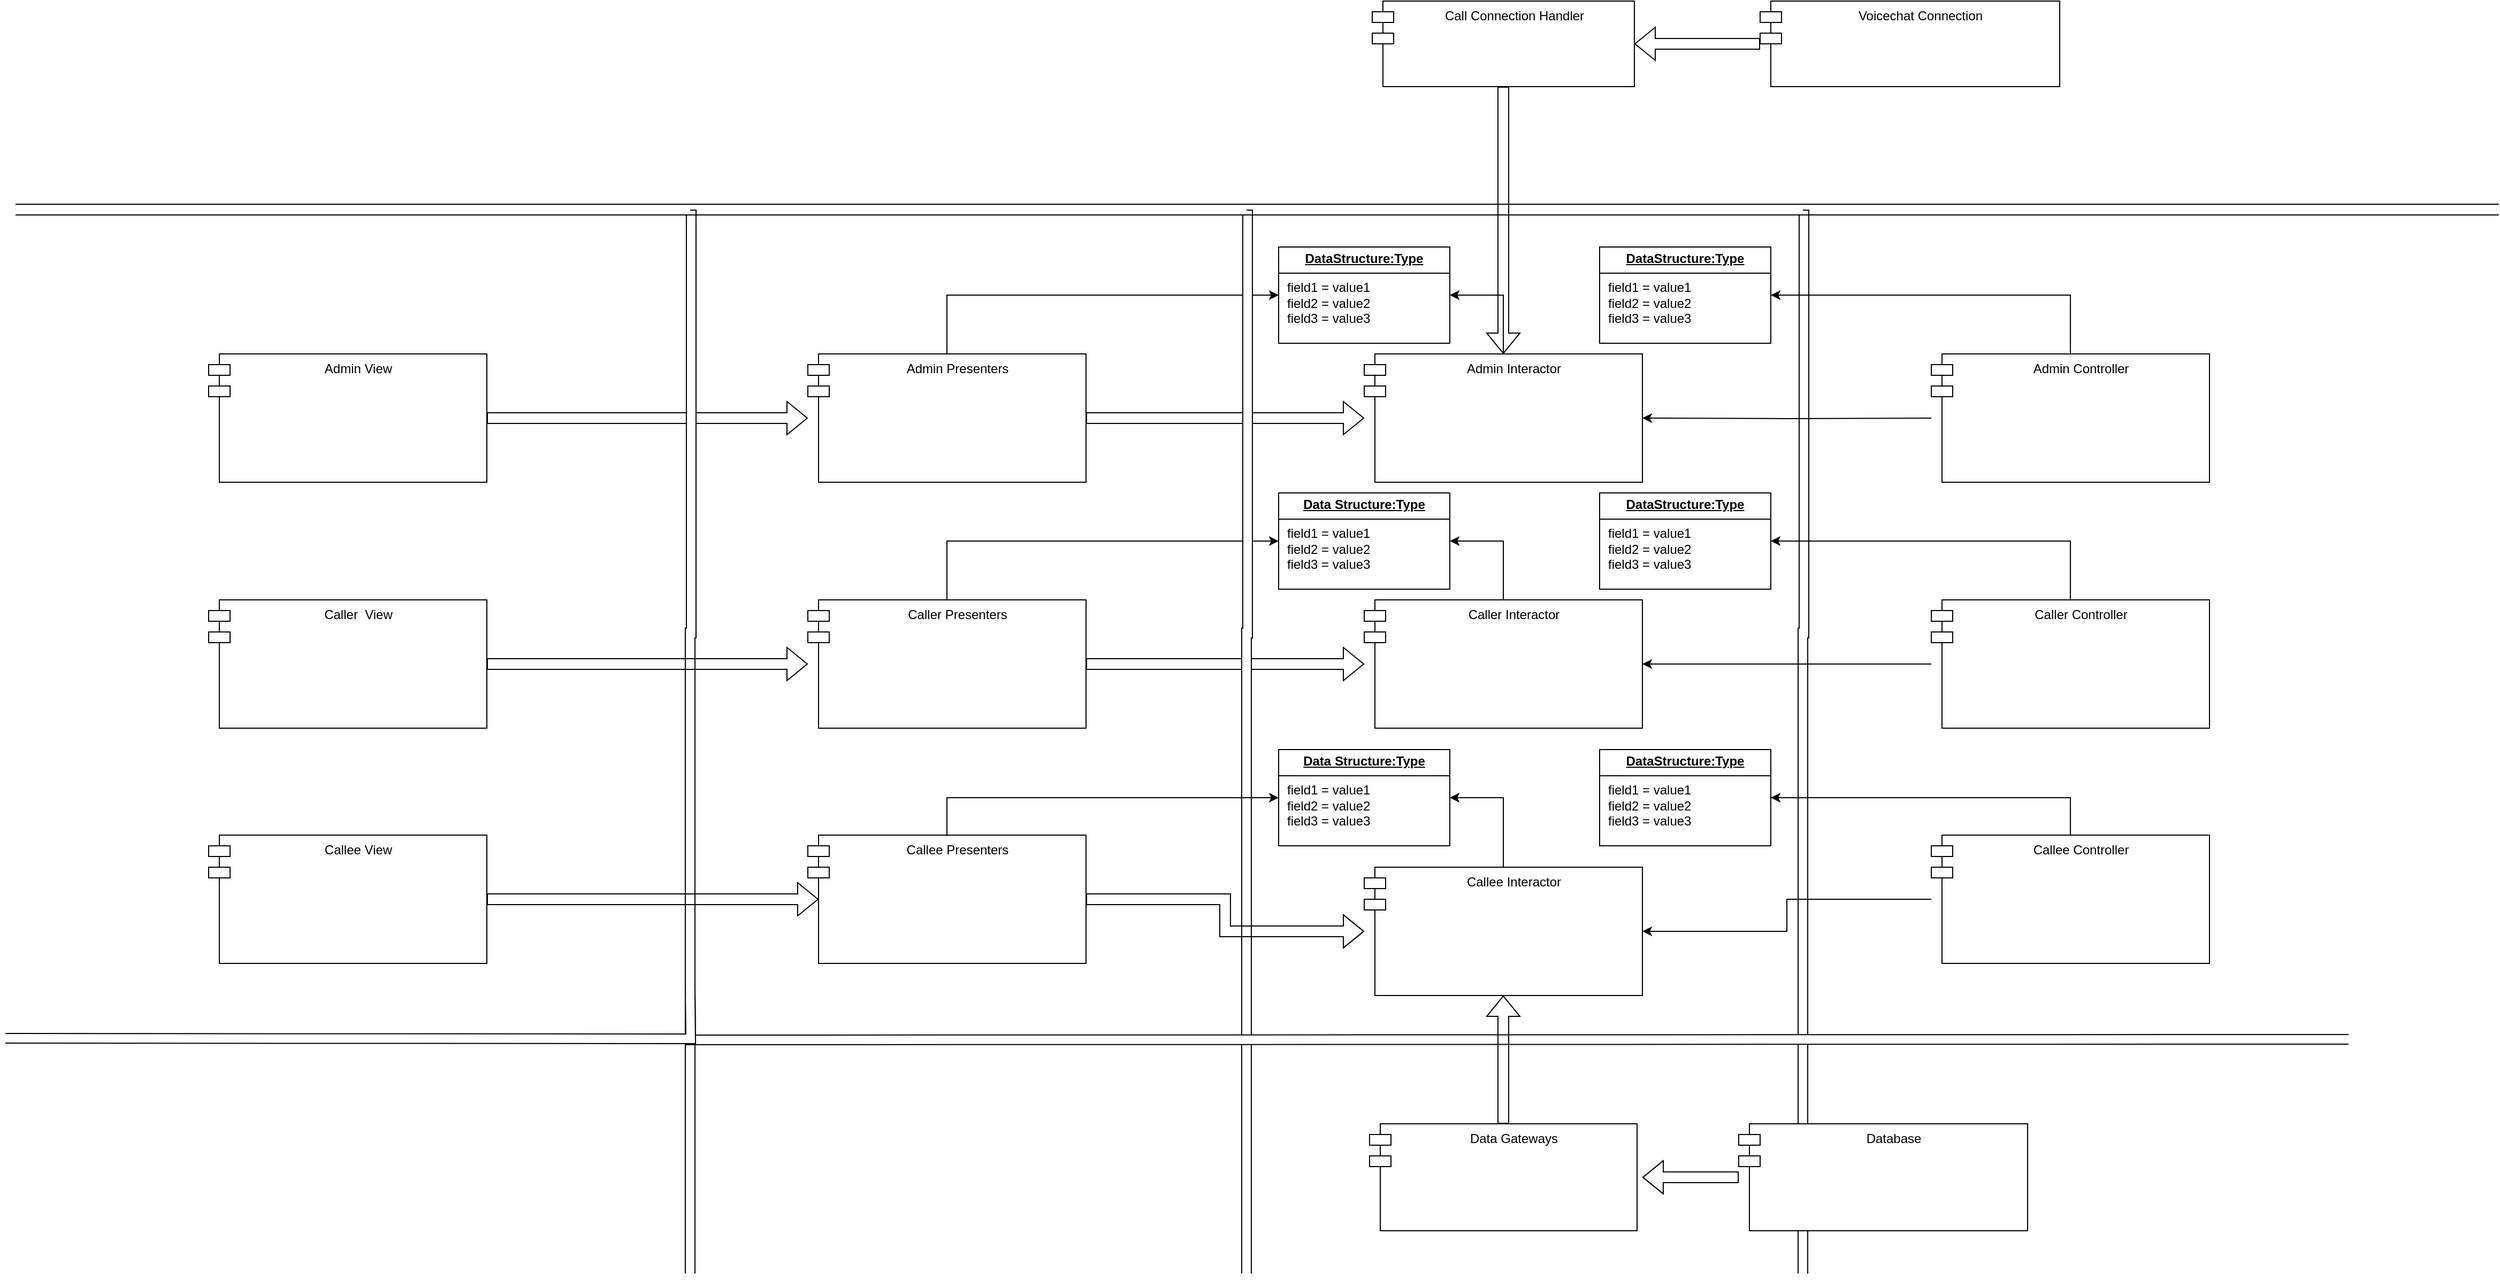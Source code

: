 <mxfile version="24.7.6">
  <diagram name="Page-1" id="tzbsYW9UCMJvGbDcSOl4">
    <mxGraphModel dx="5212" dy="5676" grid="1" gridSize="10" guides="1" tooltips="1" connect="1" arrows="1" fold="1" page="1" pageScale="1" pageWidth="3300" pageHeight="4681" math="0" shadow="0">
      <root>
        <mxCell id="0" />
        <mxCell id="1" parent="0" />
        <mxCell id="rMiLLmkstOH5KNfmA0AR-43" style="edgeStyle=orthogonalEdgeStyle;rounded=0;orthogonalLoop=1;jettySize=auto;html=1;shape=flexArrow;" edge="1" parent="1" source="rMiLLmkstOH5KNfmA0AR-1" target="rMiLLmkstOH5KNfmA0AR-5">
          <mxGeometry relative="1" as="geometry" />
        </mxCell>
        <mxCell id="rMiLLmkstOH5KNfmA0AR-1" value="Admin View" style="shape=module;align=left;spacingLeft=20;align=center;verticalAlign=top;whiteSpace=wrap;html=1;" vertex="1" parent="1">
          <mxGeometry x="190" y="70" width="260" height="120" as="geometry" />
        </mxCell>
        <mxCell id="rMiLLmkstOH5KNfmA0AR-2" value="" style="shape=filledEdge;curved=0;rounded=0;fixDash=1;endArrow=none;strokeWidth=10;fillColor=#ffffff;edgeStyle=orthogonalEdgeStyle;html=1;" edge="1" parent="1">
          <mxGeometry width="60" height="40" relative="1" as="geometry">
            <mxPoint x="640" y="930" as="sourcePoint" />
            <mxPoint x="640" y="-60" as="targetPoint" />
            <Array as="points">
              <mxPoint x="641" y="331" />
              <mxPoint x="641" y="-60" />
            </Array>
          </mxGeometry>
        </mxCell>
        <mxCell id="rMiLLmkstOH5KNfmA0AR-44" style="edgeStyle=orthogonalEdgeStyle;rounded=0;orthogonalLoop=1;jettySize=auto;html=1;shape=flexArrow;" edge="1" parent="1" source="rMiLLmkstOH5KNfmA0AR-3" target="rMiLLmkstOH5KNfmA0AR-6">
          <mxGeometry relative="1" as="geometry" />
        </mxCell>
        <mxCell id="rMiLLmkstOH5KNfmA0AR-3" value="Caller&amp;nbsp; View" style="shape=module;align=left;spacingLeft=20;align=center;verticalAlign=top;whiteSpace=wrap;html=1;" vertex="1" parent="1">
          <mxGeometry x="190" y="300" width="260" height="120" as="geometry" />
        </mxCell>
        <mxCell id="rMiLLmkstOH5KNfmA0AR-4" value="Callee View" style="shape=module;align=left;spacingLeft=20;align=center;verticalAlign=top;whiteSpace=wrap;html=1;" vertex="1" parent="1">
          <mxGeometry x="190" y="520" width="260" height="120" as="geometry" />
        </mxCell>
        <mxCell id="rMiLLmkstOH5KNfmA0AR-32" style="edgeStyle=orthogonalEdgeStyle;rounded=0;orthogonalLoop=1;jettySize=auto;html=1;shape=flexArrow;" edge="1" parent="1" source="rMiLLmkstOH5KNfmA0AR-5" target="rMiLLmkstOH5KNfmA0AR-9">
          <mxGeometry relative="1" as="geometry" />
        </mxCell>
        <mxCell id="rMiLLmkstOH5KNfmA0AR-38" style="edgeStyle=orthogonalEdgeStyle;rounded=0;orthogonalLoop=1;jettySize=auto;html=1;entryX=0;entryY=0.5;entryDx=0;entryDy=0;exitX=0.5;exitY=0;exitDx=0;exitDy=0;" edge="1" parent="1" source="rMiLLmkstOH5KNfmA0AR-5" target="rMiLLmkstOH5KNfmA0AR-22">
          <mxGeometry relative="1" as="geometry" />
        </mxCell>
        <mxCell id="rMiLLmkstOH5KNfmA0AR-5" value="Admin Presenters" style="shape=module;align=left;spacingLeft=20;align=center;verticalAlign=top;whiteSpace=wrap;html=1;" vertex="1" parent="1">
          <mxGeometry x="750" y="70" width="260" height="120" as="geometry" />
        </mxCell>
        <mxCell id="rMiLLmkstOH5KNfmA0AR-33" style="edgeStyle=orthogonalEdgeStyle;rounded=0;orthogonalLoop=1;jettySize=auto;html=1;shape=flexArrow;" edge="1" parent="1" source="rMiLLmkstOH5KNfmA0AR-6" target="rMiLLmkstOH5KNfmA0AR-10">
          <mxGeometry relative="1" as="geometry" />
        </mxCell>
        <mxCell id="rMiLLmkstOH5KNfmA0AR-40" style="edgeStyle=orthogonalEdgeStyle;rounded=0;orthogonalLoop=1;jettySize=auto;html=1;entryX=0;entryY=0.5;entryDx=0;entryDy=0;exitX=0.5;exitY=0;exitDx=0;exitDy=0;" edge="1" parent="1" source="rMiLLmkstOH5KNfmA0AR-6" target="rMiLLmkstOH5KNfmA0AR-21">
          <mxGeometry relative="1" as="geometry" />
        </mxCell>
        <mxCell id="rMiLLmkstOH5KNfmA0AR-6" value="Caller Presenters" style="shape=module;align=left;spacingLeft=20;align=center;verticalAlign=top;whiteSpace=wrap;html=1;" vertex="1" parent="1">
          <mxGeometry x="750" y="300" width="260" height="120" as="geometry" />
        </mxCell>
        <mxCell id="rMiLLmkstOH5KNfmA0AR-8" value="" style="shape=filledEdge;curved=0;rounded=0;fixDash=1;endArrow=none;strokeWidth=10;fillColor=#ffffff;edgeStyle=orthogonalEdgeStyle;html=1;" edge="1" parent="1">
          <mxGeometry width="60" height="40" relative="1" as="geometry">
            <mxPoint x="1160" y="930" as="sourcePoint" />
            <mxPoint x="1160" y="-60" as="targetPoint" />
            <Array as="points">
              <mxPoint x="1161" y="331" />
              <mxPoint x="1161" y="-60" />
            </Array>
          </mxGeometry>
        </mxCell>
        <mxCell id="rMiLLmkstOH5KNfmA0AR-34" style="edgeStyle=orthogonalEdgeStyle;rounded=0;orthogonalLoop=1;jettySize=auto;html=1;shape=flexArrow;" edge="1" parent="1" source="rMiLLmkstOH5KNfmA0AR-7" target="rMiLLmkstOH5KNfmA0AR-11">
          <mxGeometry relative="1" as="geometry" />
        </mxCell>
        <mxCell id="rMiLLmkstOH5KNfmA0AR-42" style="edgeStyle=orthogonalEdgeStyle;rounded=0;orthogonalLoop=1;jettySize=auto;html=1;entryX=0;entryY=0.5;entryDx=0;entryDy=0;exitX=0.5;exitY=0;exitDx=0;exitDy=0;" edge="1" parent="1" source="rMiLLmkstOH5KNfmA0AR-7" target="rMiLLmkstOH5KNfmA0AR-20">
          <mxGeometry relative="1" as="geometry" />
        </mxCell>
        <mxCell id="rMiLLmkstOH5KNfmA0AR-7" value="Callee Presenters" style="shape=module;align=left;spacingLeft=20;align=center;verticalAlign=top;whiteSpace=wrap;html=1;" vertex="1" parent="1">
          <mxGeometry x="750" y="520" width="260" height="120" as="geometry" />
        </mxCell>
        <mxCell id="rMiLLmkstOH5KNfmA0AR-35" style="edgeStyle=orthogonalEdgeStyle;rounded=0;orthogonalLoop=1;jettySize=auto;html=1;entryX=1;entryY=0.5;entryDx=0;entryDy=0;" edge="1" parent="1" source="rMiLLmkstOH5KNfmA0AR-9" target="rMiLLmkstOH5KNfmA0AR-22">
          <mxGeometry relative="1" as="geometry">
            <mxPoint x="1360" y="20" as="targetPoint" />
          </mxGeometry>
        </mxCell>
        <mxCell id="rMiLLmkstOH5KNfmA0AR-9" value="Admin Interactor" style="shape=module;align=left;spacingLeft=20;align=center;verticalAlign=top;whiteSpace=wrap;html=1;" vertex="1" parent="1">
          <mxGeometry x="1270" y="70" width="260" height="120" as="geometry" />
        </mxCell>
        <mxCell id="rMiLLmkstOH5KNfmA0AR-39" style="edgeStyle=orthogonalEdgeStyle;rounded=0;orthogonalLoop=1;jettySize=auto;html=1;entryX=1;entryY=0.5;entryDx=0;entryDy=0;" edge="1" parent="1" source="rMiLLmkstOH5KNfmA0AR-10" target="rMiLLmkstOH5KNfmA0AR-21">
          <mxGeometry relative="1" as="geometry" />
        </mxCell>
        <mxCell id="rMiLLmkstOH5KNfmA0AR-10" value="Caller Interactor" style="shape=module;align=left;spacingLeft=20;align=center;verticalAlign=top;whiteSpace=wrap;html=1;" vertex="1" parent="1">
          <mxGeometry x="1270" y="300" width="260" height="120" as="geometry" />
        </mxCell>
        <mxCell id="rMiLLmkstOH5KNfmA0AR-41" style="edgeStyle=orthogonalEdgeStyle;rounded=0;orthogonalLoop=1;jettySize=auto;html=1;entryX=1;entryY=0.5;entryDx=0;entryDy=0;" edge="1" parent="1" source="rMiLLmkstOH5KNfmA0AR-11" target="rMiLLmkstOH5KNfmA0AR-20">
          <mxGeometry relative="1" as="geometry" />
        </mxCell>
        <mxCell id="rMiLLmkstOH5KNfmA0AR-11" value="Callee Interactor" style="shape=module;align=left;spacingLeft=20;align=center;verticalAlign=top;whiteSpace=wrap;html=1;" vertex="1" parent="1">
          <mxGeometry x="1270" y="550" width="260" height="120" as="geometry" />
        </mxCell>
        <mxCell id="rMiLLmkstOH5KNfmA0AR-12" value="" style="shape=filledEdge;curved=0;rounded=0;fixDash=1;endArrow=none;strokeWidth=10;fillColor=#ffffff;edgeStyle=orthogonalEdgeStyle;html=1;" edge="1" parent="1">
          <mxGeometry width="60" height="40" relative="1" as="geometry">
            <mxPoint x="1680" y="930" as="sourcePoint" />
            <mxPoint x="1680" y="-60" as="targetPoint" />
            <Array as="points">
              <mxPoint x="1681" y="331" />
              <mxPoint x="1681" y="-60" />
            </Array>
          </mxGeometry>
        </mxCell>
        <mxCell id="rMiLLmkstOH5KNfmA0AR-26" style="edgeStyle=orthogonalEdgeStyle;rounded=0;orthogonalLoop=1;jettySize=auto;html=1;entryX=1;entryY=0.5;entryDx=0;entryDy=0;exitX=0.5;exitY=0;exitDx=0;exitDy=0;" edge="1" parent="1" source="rMiLLmkstOH5KNfmA0AR-13" target="rMiLLmkstOH5KNfmA0AR-23">
          <mxGeometry relative="1" as="geometry" />
        </mxCell>
        <mxCell id="rMiLLmkstOH5KNfmA0AR-27" style="edgeStyle=orthogonalEdgeStyle;rounded=0;orthogonalLoop=1;jettySize=auto;html=1;entryX=1;entryY=0.5;entryDx=0;entryDy=0;" edge="1" parent="1" target="rMiLLmkstOH5KNfmA0AR-9">
          <mxGeometry relative="1" as="geometry">
            <mxPoint x="1800" y="130" as="sourcePoint" />
          </mxGeometry>
        </mxCell>
        <mxCell id="rMiLLmkstOH5KNfmA0AR-13" value="Admin Controller" style="shape=module;align=left;spacingLeft=20;align=center;verticalAlign=top;whiteSpace=wrap;html=1;" vertex="1" parent="1">
          <mxGeometry x="1800" y="70" width="260" height="120" as="geometry" />
        </mxCell>
        <mxCell id="rMiLLmkstOH5KNfmA0AR-28" style="edgeStyle=orthogonalEdgeStyle;rounded=0;orthogonalLoop=1;jettySize=auto;html=1;entryX=1;entryY=0.5;entryDx=0;entryDy=0;exitX=0.5;exitY=0;exitDx=0;exitDy=0;" edge="1" parent="1" source="rMiLLmkstOH5KNfmA0AR-14" target="rMiLLmkstOH5KNfmA0AR-24">
          <mxGeometry relative="1" as="geometry" />
        </mxCell>
        <mxCell id="rMiLLmkstOH5KNfmA0AR-29" style="edgeStyle=orthogonalEdgeStyle;rounded=0;orthogonalLoop=1;jettySize=auto;html=1;" edge="1" parent="1" source="rMiLLmkstOH5KNfmA0AR-14" target="rMiLLmkstOH5KNfmA0AR-10">
          <mxGeometry relative="1" as="geometry" />
        </mxCell>
        <mxCell id="rMiLLmkstOH5KNfmA0AR-14" value="Caller Controller" style="shape=module;align=left;spacingLeft=20;align=center;verticalAlign=top;whiteSpace=wrap;html=1;" vertex="1" parent="1">
          <mxGeometry x="1800" y="300" width="260" height="120" as="geometry" />
        </mxCell>
        <mxCell id="rMiLLmkstOH5KNfmA0AR-30" style="edgeStyle=orthogonalEdgeStyle;rounded=0;orthogonalLoop=1;jettySize=auto;html=1;entryX=1;entryY=0.5;entryDx=0;entryDy=0;exitX=0.5;exitY=0;exitDx=0;exitDy=0;" edge="1" parent="1" source="rMiLLmkstOH5KNfmA0AR-15" target="rMiLLmkstOH5KNfmA0AR-25">
          <mxGeometry relative="1" as="geometry" />
        </mxCell>
        <mxCell id="rMiLLmkstOH5KNfmA0AR-31" style="edgeStyle=orthogonalEdgeStyle;rounded=0;orthogonalLoop=1;jettySize=auto;html=1;entryX=1;entryY=0.5;entryDx=0;entryDy=0;" edge="1" parent="1" source="rMiLLmkstOH5KNfmA0AR-15" target="rMiLLmkstOH5KNfmA0AR-11">
          <mxGeometry relative="1" as="geometry" />
        </mxCell>
        <mxCell id="rMiLLmkstOH5KNfmA0AR-15" value="Callee Controller" style="shape=module;align=left;spacingLeft=20;align=center;verticalAlign=top;whiteSpace=wrap;html=1;" vertex="1" parent="1">
          <mxGeometry x="1800" y="520" width="260" height="120" as="geometry" />
        </mxCell>
        <mxCell id="rMiLLmkstOH5KNfmA0AR-16" value="" style="shape=filledEdge;curved=0;rounded=0;fixDash=1;endArrow=none;strokeWidth=10;fillColor=#ffffff;edgeStyle=orthogonalEdgeStyle;html=1;" edge="1" parent="1">
          <mxGeometry width="60" height="40" relative="1" as="geometry">
            <mxPoint x="2190" y="711" as="sourcePoint" />
            <mxPoint x="640" y="660" as="targetPoint" />
          </mxGeometry>
        </mxCell>
        <mxCell id="rMiLLmkstOH5KNfmA0AR-17" value="" style="shape=filledEdge;curved=0;rounded=0;fixDash=1;endArrow=none;strokeWidth=10;fillColor=#ffffff;edgeStyle=orthogonalEdgeStyle;html=1;" edge="1" parent="1">
          <mxGeometry width="60" height="40" relative="1" as="geometry">
            <mxPoint y="710" as="sourcePoint" />
            <mxPoint x="640" y="670" as="targetPoint" />
          </mxGeometry>
        </mxCell>
        <mxCell id="rMiLLmkstOH5KNfmA0AR-20" value="&lt;p style=&quot;margin:0px;margin-top:4px;text-align:center;text-decoration:underline;&quot;&gt;&lt;b&gt;Data Structure:Type&lt;/b&gt;&lt;/p&gt;&lt;hr size=&quot;1&quot; style=&quot;border-style:solid;&quot;&gt;&lt;p style=&quot;margin:0px;margin-left:8px;&quot;&gt;field1 = value1&lt;br&gt;field2 = value2&lt;br&gt;field3 = value3&lt;/p&gt;" style="verticalAlign=top;align=left;overflow=fill;html=1;whiteSpace=wrap;" vertex="1" parent="1">
          <mxGeometry x="1190" y="440" width="160" height="90" as="geometry" />
        </mxCell>
        <mxCell id="rMiLLmkstOH5KNfmA0AR-21" value="&lt;p style=&quot;margin:0px;margin-top:4px;text-align:center;text-decoration:underline;&quot;&gt;&lt;b&gt;Data Structure:Type&lt;/b&gt;&lt;/p&gt;&lt;hr size=&quot;1&quot; style=&quot;border-style:solid;&quot;&gt;&lt;p style=&quot;margin:0px;margin-left:8px;&quot;&gt;field1 = value1&lt;br&gt;field2 = value2&lt;br&gt;field3 = value3&lt;/p&gt;" style="verticalAlign=top;align=left;overflow=fill;html=1;whiteSpace=wrap;" vertex="1" parent="1">
          <mxGeometry x="1190" y="200" width="160" height="90" as="geometry" />
        </mxCell>
        <mxCell id="rMiLLmkstOH5KNfmA0AR-22" value="&lt;p style=&quot;margin:0px;margin-top:4px;text-align:center;text-decoration:underline;&quot;&gt;&lt;b&gt;DataStructure:Type&lt;/b&gt;&lt;/p&gt;&lt;hr size=&quot;1&quot; style=&quot;border-style:solid;&quot;&gt;&lt;p style=&quot;margin:0px;margin-left:8px;&quot;&gt;field1 = value1&lt;br&gt;field2 = value2&lt;br&gt;field3 = value3&lt;/p&gt;" style="verticalAlign=top;align=left;overflow=fill;html=1;whiteSpace=wrap;" vertex="1" parent="1">
          <mxGeometry x="1190" y="-30" width="160" height="90" as="geometry" />
        </mxCell>
        <mxCell id="rMiLLmkstOH5KNfmA0AR-23" value="&lt;p style=&quot;margin:0px;margin-top:4px;text-align:center;text-decoration:underline;&quot;&gt;&lt;b&gt;DataStructure:Type&lt;/b&gt;&lt;/p&gt;&lt;hr size=&quot;1&quot; style=&quot;border-style:solid;&quot;&gt;&lt;p style=&quot;margin:0px;margin-left:8px;&quot;&gt;field1 = value1&lt;br&gt;field2 = value2&lt;br&gt;field3 = value3&lt;/p&gt;" style="verticalAlign=top;align=left;overflow=fill;html=1;whiteSpace=wrap;" vertex="1" parent="1">
          <mxGeometry x="1490" y="-30" width="160" height="90" as="geometry" />
        </mxCell>
        <mxCell id="rMiLLmkstOH5KNfmA0AR-24" value="&lt;p style=&quot;margin:0px;margin-top:4px;text-align:center;text-decoration:underline;&quot;&gt;&lt;b&gt;DataStructure:Type&lt;/b&gt;&lt;/p&gt;&lt;hr size=&quot;1&quot; style=&quot;border-style:solid;&quot;&gt;&lt;p style=&quot;margin:0px;margin-left:8px;&quot;&gt;field1 = value1&lt;br&gt;field2 = value2&lt;br&gt;field3 = value3&lt;/p&gt;" style="verticalAlign=top;align=left;overflow=fill;html=1;whiteSpace=wrap;" vertex="1" parent="1">
          <mxGeometry x="1490" y="200" width="160" height="90" as="geometry" />
        </mxCell>
        <mxCell id="rMiLLmkstOH5KNfmA0AR-25" value="&lt;p style=&quot;margin:0px;margin-top:4px;text-align:center;text-decoration:underline;&quot;&gt;&lt;b&gt;DataStructure:Type&lt;/b&gt;&lt;/p&gt;&lt;hr size=&quot;1&quot; style=&quot;border-style:solid;&quot;&gt;&lt;p style=&quot;margin:0px;margin-left:8px;&quot;&gt;field1 = value1&lt;br&gt;field2 = value2&lt;br&gt;field3 = value3&lt;/p&gt;" style="verticalAlign=top;align=left;overflow=fill;html=1;whiteSpace=wrap;" vertex="1" parent="1">
          <mxGeometry x="1490" y="440" width="160" height="90" as="geometry" />
        </mxCell>
        <mxCell id="rMiLLmkstOH5KNfmA0AR-45" style="edgeStyle=orthogonalEdgeStyle;rounded=0;orthogonalLoop=1;jettySize=auto;html=1;entryX=0;entryY=0.5;entryDx=10;entryDy=0;entryPerimeter=0;shape=flexArrow;" edge="1" parent="1" source="rMiLLmkstOH5KNfmA0AR-4" target="rMiLLmkstOH5KNfmA0AR-7">
          <mxGeometry relative="1" as="geometry" />
        </mxCell>
        <mxCell id="rMiLLmkstOH5KNfmA0AR-47" style="edgeStyle=orthogonalEdgeStyle;rounded=0;orthogonalLoop=1;jettySize=auto;html=1;entryX=0.5;entryY=1;entryDx=0;entryDy=0;shape=flexArrow;" edge="1" parent="1" source="rMiLLmkstOH5KNfmA0AR-46" target="rMiLLmkstOH5KNfmA0AR-11">
          <mxGeometry relative="1" as="geometry" />
        </mxCell>
        <mxCell id="rMiLLmkstOH5KNfmA0AR-46" value="Data Gateways" style="shape=module;align=left;spacingLeft=20;align=center;verticalAlign=top;whiteSpace=wrap;html=1;" vertex="1" parent="1">
          <mxGeometry x="1275" y="790" width="250" height="100" as="geometry" />
        </mxCell>
        <mxCell id="rMiLLmkstOH5KNfmA0AR-49" style="edgeStyle=orthogonalEdgeStyle;rounded=0;orthogonalLoop=1;jettySize=auto;html=1;shape=flexArrow;" edge="1" parent="1" source="rMiLLmkstOH5KNfmA0AR-48">
          <mxGeometry relative="1" as="geometry">
            <mxPoint x="1530" y="840" as="targetPoint" />
          </mxGeometry>
        </mxCell>
        <mxCell id="rMiLLmkstOH5KNfmA0AR-48" value="Database" style="shape=module;align=left;spacingLeft=20;align=center;verticalAlign=top;whiteSpace=wrap;html=1;" vertex="1" parent="1">
          <mxGeometry x="1620" y="790" width="270" height="100" as="geometry" />
        </mxCell>
        <mxCell id="rMiLLmkstOH5KNfmA0AR-50" value="" style="shape=partialRectangle;whiteSpace=wrap;html=1;left=0;right=0;fillColor=none;" vertex="1" parent="1">
          <mxGeometry x="10" y="-70" width="2320" height="10" as="geometry" />
        </mxCell>
        <mxCell id="rMiLLmkstOH5KNfmA0AR-55" style="edgeStyle=orthogonalEdgeStyle;rounded=0;orthogonalLoop=1;jettySize=auto;html=1;shape=flexArrow;" edge="1" parent="1" source="rMiLLmkstOH5KNfmA0AR-54" target="rMiLLmkstOH5KNfmA0AR-9">
          <mxGeometry relative="1" as="geometry" />
        </mxCell>
        <mxCell id="rMiLLmkstOH5KNfmA0AR-54" value="Call Connection Handler" style="shape=module;align=left;spacingLeft=20;align=center;verticalAlign=top;whiteSpace=wrap;html=1;" vertex="1" parent="1">
          <mxGeometry x="1277.5" y="-260" width="245" height="80" as="geometry" />
        </mxCell>
        <mxCell id="rMiLLmkstOH5KNfmA0AR-57" style="edgeStyle=orthogonalEdgeStyle;rounded=0;orthogonalLoop=1;jettySize=auto;html=1;entryX=1;entryY=0.5;entryDx=0;entryDy=0;shape=flexArrow;" edge="1" parent="1" source="rMiLLmkstOH5KNfmA0AR-56" target="rMiLLmkstOH5KNfmA0AR-54">
          <mxGeometry relative="1" as="geometry" />
        </mxCell>
        <mxCell id="rMiLLmkstOH5KNfmA0AR-56" value="Voicechat Connection" style="shape=module;align=left;spacingLeft=20;align=center;verticalAlign=top;whiteSpace=wrap;html=1;" vertex="1" parent="1">
          <mxGeometry x="1640" y="-260" width="280" height="80" as="geometry" />
        </mxCell>
      </root>
    </mxGraphModel>
  </diagram>
</mxfile>
